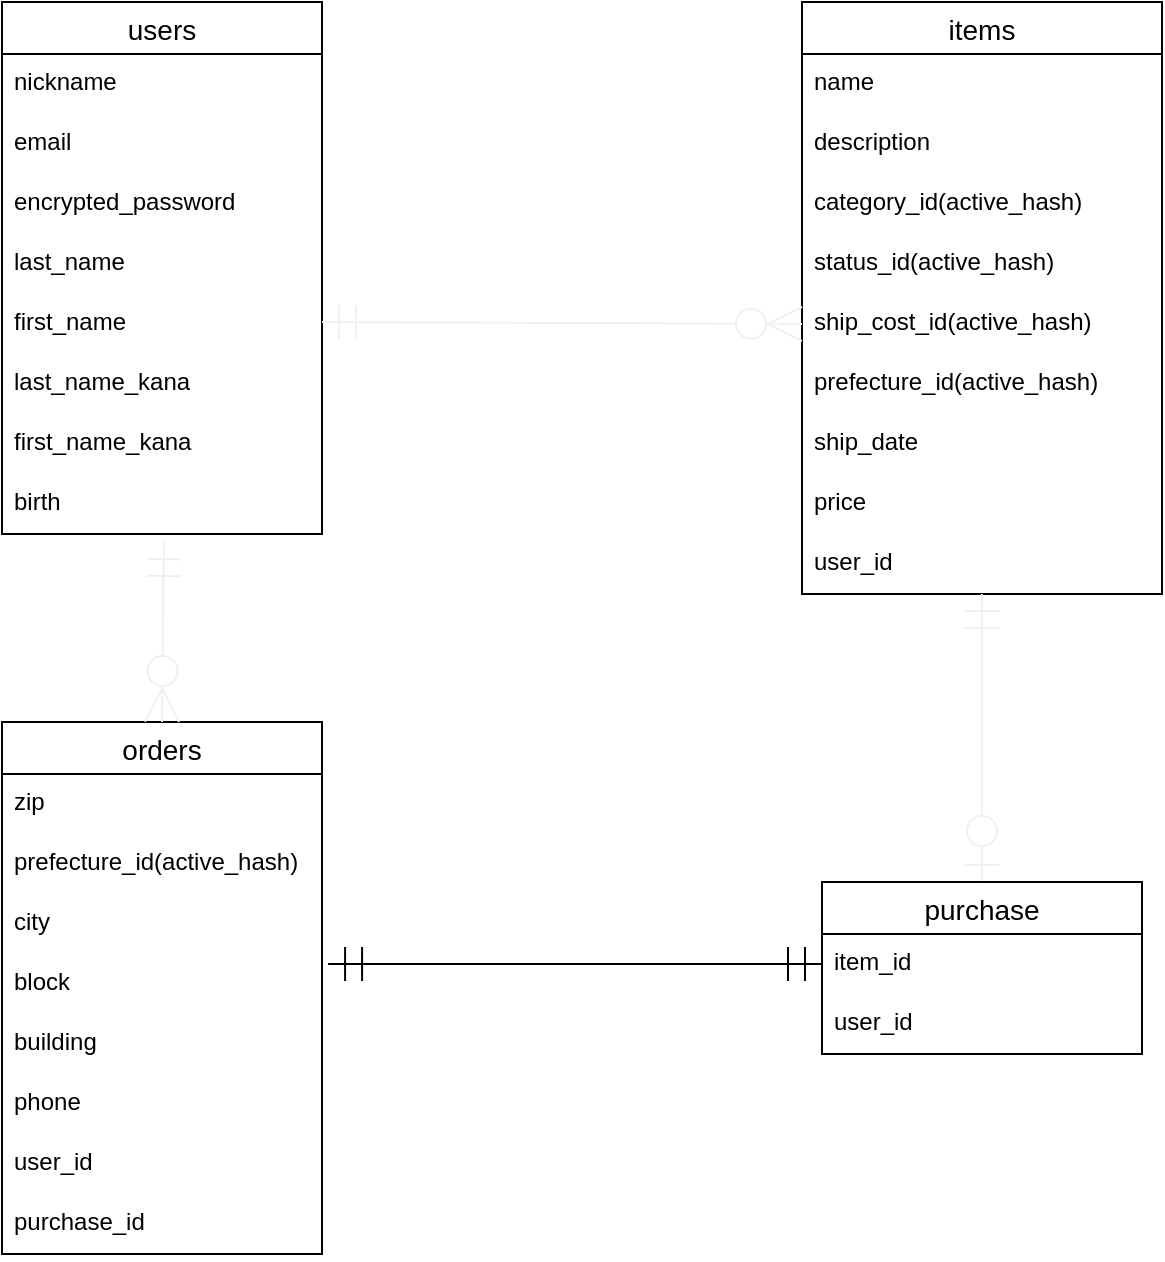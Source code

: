 <mxfile version="13.10.0" type="embed">
    <diagram id="nIl8Lzj4zs9QP4J2KyLX" name="ページ1">
        <mxGraphModel dx="1138" dy="777" grid="1" gridSize="10" guides="1" tooltips="1" connect="1" arrows="1" fold="1" page="1" pageScale="1" pageWidth="850" pageHeight="1100" math="0" shadow="0">
            <root>
                <mxCell id="0"/>
                <mxCell id="1" parent="0"/>
                <mxCell id="75" value="users" style="swimlane;fontStyle=0;childLayout=stackLayout;horizontal=1;startSize=26;horizontalStack=0;resizeParent=1;resizeParentMax=0;resizeLast=0;collapsible=1;marginBottom=0;align=center;fontSize=14;" parent="1" vertex="1">
                    <mxGeometry x="120" y="80" width="160" height="266" as="geometry"/>
                </mxCell>
                <mxCell id="76" value="nickname" style="text;strokeColor=none;fillColor=none;spacingLeft=4;spacingRight=4;overflow=hidden;rotatable=0;points=[[0,0.5],[1,0.5]];portConstraint=eastwest;fontSize=12;" parent="75" vertex="1">
                    <mxGeometry y="26" width="160" height="30" as="geometry"/>
                </mxCell>
                <mxCell id="77" value="email" style="text;strokeColor=none;fillColor=none;spacingLeft=4;spacingRight=4;overflow=hidden;rotatable=0;points=[[0,0.5],[1,0.5]];portConstraint=eastwest;fontSize=12;" parent="75" vertex="1">
                    <mxGeometry y="56" width="160" height="30" as="geometry"/>
                </mxCell>
                <mxCell id="78" value="encrypted_password" style="text;strokeColor=none;fillColor=none;spacingLeft=4;spacingRight=4;overflow=hidden;rotatable=0;points=[[0,0.5],[1,0.5]];portConstraint=eastwest;fontSize=12;" parent="75" vertex="1">
                    <mxGeometry y="86" width="160" height="30" as="geometry"/>
                </mxCell>
                <mxCell id="79" value="last_name" style="text;strokeColor=none;fillColor=none;spacingLeft=4;spacingRight=4;overflow=hidden;rotatable=0;points=[[0,0.5],[1,0.5]];portConstraint=eastwest;fontSize=12;" parent="75" vertex="1">
                    <mxGeometry y="116" width="160" height="30" as="geometry"/>
                </mxCell>
                <mxCell id="80" value="first_name" style="text;strokeColor=none;fillColor=none;spacingLeft=4;spacingRight=4;overflow=hidden;rotatable=0;points=[[0,0.5],[1,0.5]];portConstraint=eastwest;fontSize=12;" parent="75" vertex="1">
                    <mxGeometry y="146" width="160" height="30" as="geometry"/>
                </mxCell>
                <mxCell id="81" value="last_name_kana" style="text;strokeColor=none;fillColor=none;spacingLeft=4;spacingRight=4;overflow=hidden;rotatable=0;points=[[0,0.5],[1,0.5]];portConstraint=eastwest;fontSize=12;" parent="75" vertex="1">
                    <mxGeometry y="176" width="160" height="30" as="geometry"/>
                </mxCell>
                <mxCell id="104" value="first_name_kana" style="text;strokeColor=none;fillColor=none;spacingLeft=4;spacingRight=4;overflow=hidden;rotatable=0;points=[[0,0.5],[1,0.5]];portConstraint=eastwest;fontSize=12;" parent="75" vertex="1">
                    <mxGeometry y="206" width="160" height="30" as="geometry"/>
                </mxCell>
                <mxCell id="105" value="birth" style="text;strokeColor=none;fillColor=none;spacingLeft=4;spacingRight=4;overflow=hidden;rotatable=0;points=[[0,0.5],[1,0.5]];portConstraint=eastwest;fontSize=12;" parent="75" vertex="1">
                    <mxGeometry y="236" width="160" height="30" as="geometry"/>
                </mxCell>
                <mxCell id="82" value="items" style="swimlane;fontStyle=0;childLayout=stackLayout;horizontal=1;startSize=26;horizontalStack=0;resizeParent=1;resizeParentMax=0;resizeLast=0;collapsible=1;marginBottom=0;align=center;fontSize=14;" parent="1" vertex="1">
                    <mxGeometry x="520" y="80" width="180" height="296" as="geometry"/>
                </mxCell>
                <mxCell id="83" value="name" style="text;strokeColor=none;fillColor=none;spacingLeft=4;spacingRight=4;overflow=hidden;rotatable=0;points=[[0,0.5],[1,0.5]];portConstraint=eastwest;fontSize=12;" parent="82" vertex="1">
                    <mxGeometry y="26" width="180" height="30" as="geometry"/>
                </mxCell>
                <mxCell id="84" value="description" style="text;strokeColor=none;fillColor=none;spacingLeft=4;spacingRight=4;overflow=hidden;rotatable=0;points=[[0,0.5],[1,0.5]];portConstraint=eastwest;fontSize=12;" parent="82" vertex="1">
                    <mxGeometry y="56" width="180" height="30" as="geometry"/>
                </mxCell>
                <mxCell id="85" value="category_id(active_hash)" style="text;strokeColor=none;fillColor=none;spacingLeft=4;spacingRight=4;overflow=hidden;rotatable=0;points=[[0,0.5],[1,0.5]];portConstraint=eastwest;fontSize=12;" parent="82" vertex="1">
                    <mxGeometry y="86" width="180" height="30" as="geometry"/>
                </mxCell>
                <mxCell id="86" value="status_id(active_hash)" style="text;strokeColor=none;fillColor=none;spacingLeft=4;spacingRight=4;overflow=hidden;rotatable=0;points=[[0,0.5],[1,0.5]];portConstraint=eastwest;fontSize=12;" parent="82" vertex="1">
                    <mxGeometry y="116" width="180" height="30" as="geometry"/>
                </mxCell>
                <mxCell id="89" value="ship_cost_id(active_hash)" style="text;strokeColor=none;fillColor=none;spacingLeft=4;spacingRight=4;overflow=hidden;rotatable=0;points=[[0,0.5],[1,0.5]];portConstraint=eastwest;fontSize=12;" parent="82" vertex="1">
                    <mxGeometry y="146" width="180" height="30" as="geometry"/>
                </mxCell>
                <mxCell id="90" value="prefecture_id(active_hash)" style="text;strokeColor=none;fillColor=none;spacingLeft=4;spacingRight=4;overflow=hidden;rotatable=0;points=[[0,0.5],[1,0.5]];portConstraint=eastwest;fontSize=12;" parent="82" vertex="1">
                    <mxGeometry y="176" width="180" height="30" as="geometry"/>
                </mxCell>
                <mxCell id="91" value="ship_date" style="text;strokeColor=none;fillColor=none;spacingLeft=4;spacingRight=4;overflow=hidden;rotatable=0;points=[[0,0.5],[1,0.5]];portConstraint=eastwest;fontSize=12;" parent="82" vertex="1">
                    <mxGeometry y="206" width="180" height="30" as="geometry"/>
                </mxCell>
                <mxCell id="92" value="price" style="text;strokeColor=none;fillColor=none;spacingLeft=4;spacingRight=4;overflow=hidden;rotatable=0;points=[[0,0.5],[1,0.5]];portConstraint=eastwest;fontSize=12;" parent="82" vertex="1">
                    <mxGeometry y="236" width="180" height="30" as="geometry"/>
                </mxCell>
                <mxCell id="107" value="user_id" style="text;strokeColor=none;fillColor=none;spacingLeft=4;spacingRight=4;overflow=hidden;rotatable=0;points=[[0,0.5],[1,0.5]];portConstraint=eastwest;fontSize=12;" parent="82" vertex="1">
                    <mxGeometry y="266" width="180" height="30" as="geometry"/>
                </mxCell>
                <mxCell id="93" value="orders" style="swimlane;fontStyle=0;childLayout=stackLayout;horizontal=1;startSize=26;horizontalStack=0;resizeParent=1;resizeParentMax=0;resizeLast=0;collapsible=1;marginBottom=0;align=center;fontSize=14;" parent="1" vertex="1">
                    <mxGeometry x="120" y="440" width="160" height="266" as="geometry"/>
                </mxCell>
                <mxCell id="94" value="zip" style="text;strokeColor=none;fillColor=none;spacingLeft=4;spacingRight=4;overflow=hidden;rotatable=0;points=[[0,0.5],[1,0.5]];portConstraint=eastwest;fontSize=12;" parent="93" vertex="1">
                    <mxGeometry y="26" width="160" height="30" as="geometry"/>
                </mxCell>
                <mxCell id="95" value="prefecture_id(active_hash)" style="text;strokeColor=none;fillColor=none;spacingLeft=4;spacingRight=4;overflow=hidden;rotatable=0;points=[[0,0.5],[1,0.5]];portConstraint=eastwest;fontSize=12;" parent="93" vertex="1">
                    <mxGeometry y="56" width="160" height="30" as="geometry"/>
                </mxCell>
                <mxCell id="96" value="city" style="text;strokeColor=none;fillColor=none;spacingLeft=4;spacingRight=4;overflow=hidden;rotatable=0;points=[[0,0.5],[1,0.5]];portConstraint=eastwest;fontSize=12;" parent="93" vertex="1">
                    <mxGeometry y="86" width="160" height="30" as="geometry"/>
                </mxCell>
                <mxCell id="97" value="block" style="text;strokeColor=none;fillColor=none;spacingLeft=4;spacingRight=4;overflow=hidden;rotatable=0;points=[[0,0.5],[1,0.5]];portConstraint=eastwest;fontSize=12;" parent="93" vertex="1">
                    <mxGeometry y="116" width="160" height="30" as="geometry"/>
                </mxCell>
                <mxCell id="98" value="building" style="text;strokeColor=none;fillColor=none;spacingLeft=4;spacingRight=4;overflow=hidden;rotatable=0;points=[[0,0.5],[1,0.5]];portConstraint=eastwest;fontSize=12;" parent="93" vertex="1">
                    <mxGeometry y="146" width="160" height="30" as="geometry"/>
                </mxCell>
                <mxCell id="99" value="phone" style="text;strokeColor=none;fillColor=none;spacingLeft=4;spacingRight=4;overflow=hidden;rotatable=0;points=[[0,0.5],[1,0.5]];portConstraint=eastwest;fontSize=12;" parent="93" vertex="1">
                    <mxGeometry y="176" width="160" height="30" as="geometry"/>
                </mxCell>
                <mxCell id="113" value="user_id" style="text;strokeColor=none;fillColor=none;spacingLeft=4;spacingRight=4;overflow=hidden;rotatable=0;points=[[0,0.5],[1,0.5]];portConstraint=eastwest;fontSize=12;" vertex="1" parent="93">
                    <mxGeometry y="206" width="160" height="30" as="geometry"/>
                </mxCell>
                <mxCell id="147" value="purchase_id" style="text;strokeColor=none;fillColor=none;spacingLeft=4;spacingRight=4;overflow=hidden;rotatable=0;points=[[0,0.5],[1,0.5]];portConstraint=eastwest;fontSize=12;" vertex="1" parent="93">
                    <mxGeometry y="236" width="160" height="30" as="geometry"/>
                </mxCell>
                <mxCell id="101" value="" style="endArrow=ERmandOne;html=1;rounded=0;strokeColor=#f0f0f0;strokeWidth=1;endFill=0;startArrow=ERzeroToMany;startFill=1;endSize=15;startSize=15;exitX=0.5;exitY=0;exitDx=0;exitDy=0;entryX=0.506;entryY=1.133;entryDx=0;entryDy=0;entryPerimeter=0;" parent="1" source="93" target="105" edge="1">
                    <mxGeometry relative="1" as="geometry">
                        <mxPoint x="200" y="490" as="sourcePoint"/>
                        <mxPoint x="200.96" y="408.01" as="targetPoint"/>
                    </mxGeometry>
                </mxCell>
                <mxCell id="102" value="" style="endArrow=ERmandOne;html=1;rounded=1;strokeColor=#f0f0f0;strokeWidth=1;startArrow=ERzeroToOne;startFill=1;endFill=0;endSize=15;startSize=15;fontSize=12;entryX=0.5;entryY=1;entryDx=0;entryDy=0;entryPerimeter=0;exitX=0.5;exitY=0;exitDx=0;exitDy=0;" parent="1" source="109" target="107" edge="1">
                    <mxGeometry relative="1" as="geometry">
                        <mxPoint x="600" y="540" as="sourcePoint"/>
                        <mxPoint x="600" y="408.01" as="targetPoint"/>
                        <Array as="points"/>
                    </mxGeometry>
                </mxCell>
                <mxCell id="103" value="" style="endArrow=ERzeroToMany;html=1;rounded=0;strokeColor=#f0f0f0;strokeWidth=1;fontSize=12;endSize=15;startSize=15;startArrow=ERmandOne;startFill=0;endFill=1;entryX=0;entryY=0.5;entryDx=0;entryDy=0;" parent="1" target="89" edge="1">
                    <mxGeometry relative="1" as="geometry">
                        <mxPoint x="280" y="240" as="sourcePoint"/>
                        <mxPoint x="480" y="241" as="targetPoint"/>
                        <Array as="points"/>
                    </mxGeometry>
                </mxCell>
                <mxCell id="109" value="purchase" style="swimlane;fontStyle=0;childLayout=stackLayout;horizontal=1;startSize=26;horizontalStack=0;resizeParent=1;resizeParentMax=0;resizeLast=0;collapsible=1;marginBottom=0;align=center;fontSize=14;" vertex="1" parent="1">
                    <mxGeometry x="530" y="520" width="160" height="86" as="geometry"/>
                </mxCell>
                <mxCell id="110" value="item_id" style="text;strokeColor=none;fillColor=none;spacingLeft=4;spacingRight=4;overflow=hidden;rotatable=0;points=[[0,0.5],[1,0.5]];portConstraint=eastwest;fontSize=12;" vertex="1" parent="109">
                    <mxGeometry y="26" width="160" height="30" as="geometry"/>
                </mxCell>
                <mxCell id="111" value="user_id" style="text;strokeColor=none;fillColor=none;spacingLeft=4;spacingRight=4;overflow=hidden;rotatable=0;points=[[0,0.5],[1,0.5]];portConstraint=eastwest;fontSize=12;" vertex="1" parent="109">
                    <mxGeometry y="56" width="160" height="30" as="geometry"/>
                </mxCell>
                <mxCell id="114" value="" style="endArrow=ERmandOne;html=1;rounded=0;startArrow=ERmandOne;startFill=0;endFill=0;endSize=15;startSize=15;entryX=0;entryY=0.5;entryDx=0;entryDy=0;exitX=1.019;exitY=0.167;exitDx=0;exitDy=0;exitPerimeter=0;" edge="1" parent="1" source="97" target="110">
                    <mxGeometry relative="1" as="geometry">
                        <mxPoint x="280" y="600" as="sourcePoint"/>
                        <mxPoint x="440" y="580" as="targetPoint"/>
                    </mxGeometry>
                </mxCell>
            </root>
        </mxGraphModel>
    </diagram>
</mxfile>